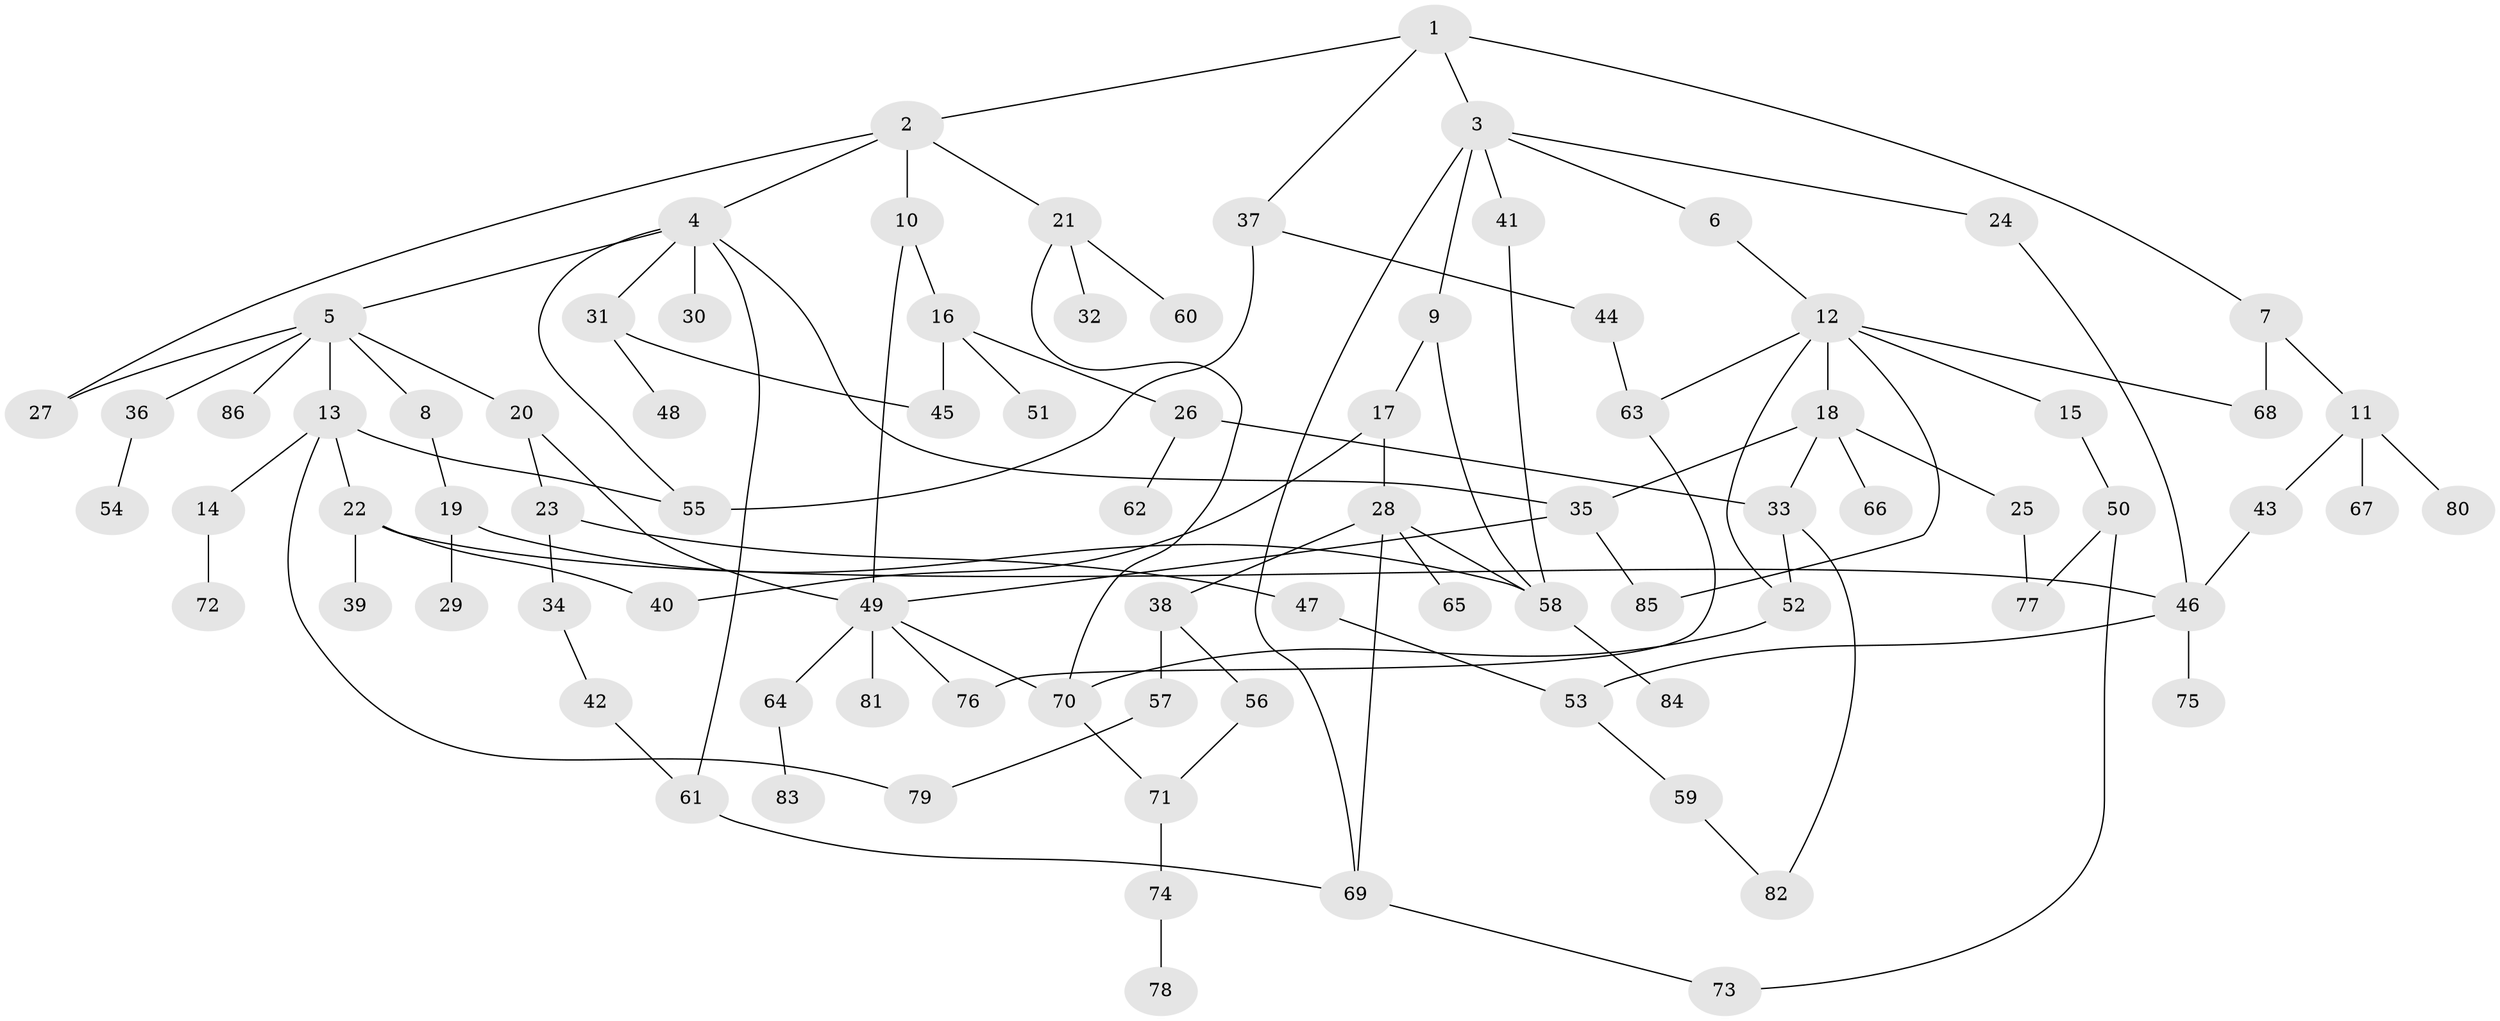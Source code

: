 // coarse degree distribution, {5: 0.10909090909090909, 6: 0.03636363636363636, 8: 0.01818181818181818, 2: 0.16363636363636364, 3: 0.23636363636363636, 4: 0.09090909090909091, 7: 0.03636363636363636, 1: 0.2909090909090909, 9: 0.01818181818181818}
// Generated by graph-tools (version 1.1) at 2025/23/03/03/25 07:23:30]
// undirected, 86 vertices, 115 edges
graph export_dot {
graph [start="1"]
  node [color=gray90,style=filled];
  1;
  2;
  3;
  4;
  5;
  6;
  7;
  8;
  9;
  10;
  11;
  12;
  13;
  14;
  15;
  16;
  17;
  18;
  19;
  20;
  21;
  22;
  23;
  24;
  25;
  26;
  27;
  28;
  29;
  30;
  31;
  32;
  33;
  34;
  35;
  36;
  37;
  38;
  39;
  40;
  41;
  42;
  43;
  44;
  45;
  46;
  47;
  48;
  49;
  50;
  51;
  52;
  53;
  54;
  55;
  56;
  57;
  58;
  59;
  60;
  61;
  62;
  63;
  64;
  65;
  66;
  67;
  68;
  69;
  70;
  71;
  72;
  73;
  74;
  75;
  76;
  77;
  78;
  79;
  80;
  81;
  82;
  83;
  84;
  85;
  86;
  1 -- 2;
  1 -- 3;
  1 -- 7;
  1 -- 37;
  2 -- 4;
  2 -- 10;
  2 -- 21;
  2 -- 27;
  3 -- 6;
  3 -- 9;
  3 -- 24;
  3 -- 41;
  3 -- 69;
  4 -- 5;
  4 -- 30;
  4 -- 31;
  4 -- 35;
  4 -- 55;
  4 -- 61;
  5 -- 8;
  5 -- 13;
  5 -- 20;
  5 -- 27;
  5 -- 36;
  5 -- 86;
  6 -- 12;
  7 -- 11;
  7 -- 68;
  8 -- 19;
  9 -- 17;
  9 -- 58;
  10 -- 16;
  10 -- 49;
  11 -- 43;
  11 -- 67;
  11 -- 80;
  12 -- 15;
  12 -- 18;
  12 -- 52;
  12 -- 63;
  12 -- 68;
  12 -- 85;
  13 -- 14;
  13 -- 22;
  13 -- 55;
  13 -- 79;
  14 -- 72;
  15 -- 50;
  16 -- 26;
  16 -- 51;
  16 -- 45;
  17 -- 28;
  17 -- 40;
  18 -- 25;
  18 -- 66;
  18 -- 35;
  18 -- 33;
  19 -- 29;
  19 -- 58;
  20 -- 23;
  20 -- 49;
  21 -- 32;
  21 -- 60;
  21 -- 70;
  22 -- 39;
  22 -- 40;
  22 -- 46;
  23 -- 34;
  23 -- 47;
  24 -- 46;
  25 -- 77;
  26 -- 33;
  26 -- 62;
  28 -- 38;
  28 -- 65;
  28 -- 69;
  28 -- 58;
  31 -- 45;
  31 -- 48;
  33 -- 52;
  33 -- 82;
  34 -- 42;
  35 -- 49;
  35 -- 85;
  36 -- 54;
  37 -- 44;
  37 -- 55;
  38 -- 56;
  38 -- 57;
  41 -- 58;
  42 -- 61;
  43 -- 46;
  44 -- 63;
  46 -- 75;
  46 -- 53;
  47 -- 53;
  49 -- 64;
  49 -- 76;
  49 -- 81;
  49 -- 70;
  50 -- 73;
  50 -- 77;
  52 -- 70;
  53 -- 59;
  56 -- 71;
  57 -- 79;
  58 -- 84;
  59 -- 82;
  61 -- 69;
  63 -- 76;
  64 -- 83;
  69 -- 73;
  70 -- 71;
  71 -- 74;
  74 -- 78;
}
